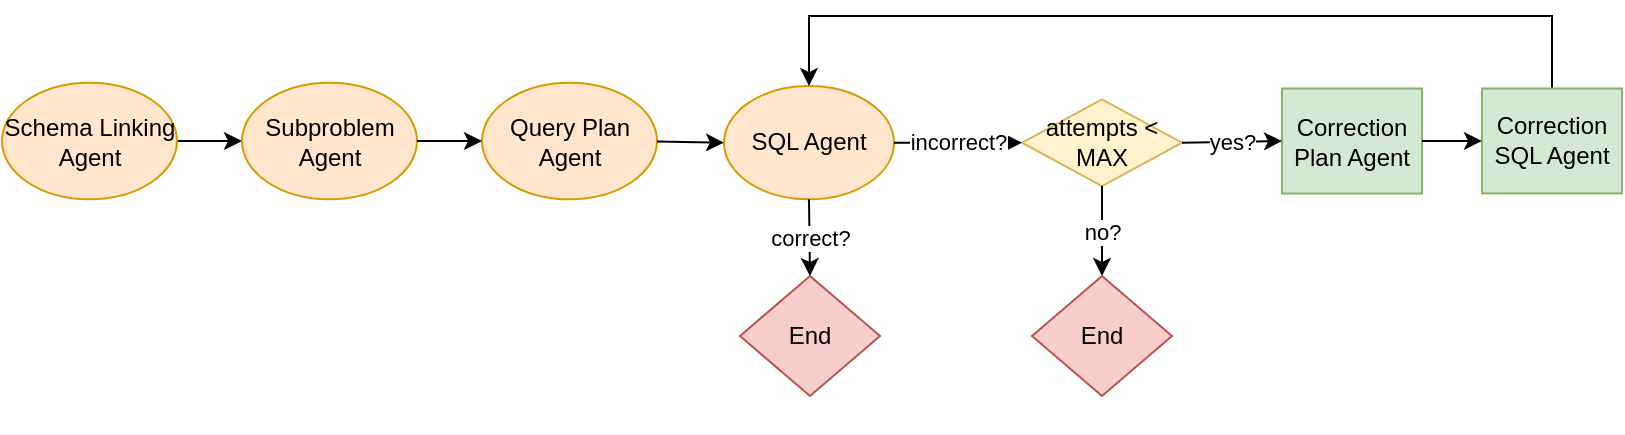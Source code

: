 <mxfile version="28.0.9">
  <diagram name="Page-1" id="KUHeG2YJhZGARFXUKpgu">
    <mxGraphModel dx="1501" dy="782" grid="1" gridSize="10" guides="1" tooltips="1" connect="1" arrows="1" fold="1" page="1" pageScale="1" pageWidth="827" pageHeight="1169" math="0" shadow="0">
      <root>
        <mxCell id="0" />
        <mxCell id="1" parent="0" />
        <mxCell id="Dt2Pq7TiJWF1IqFh8Ku9-4" style="edgeStyle=orthogonalEdgeStyle;rounded=0;orthogonalLoop=1;jettySize=auto;html=1;exitX=1;exitY=0.5;exitDx=0;exitDy=0;entryX=0;entryY=0.5;entryDx=0;entryDy=0;" edge="1" parent="1" source="A5hMh4T1yK6n7D5G-u22" target="A5hMh4T1yK6n7D5G-u24">
          <mxGeometry relative="1" as="geometry" />
        </mxCell>
        <mxCell id="A5hMh4T1yK6n7D5G-u22" value="Schema Linking Agent" style="ellipse;whiteSpace=wrap;html=1;aspect=fixed;fillColor=#ffe6cc;strokeColor=#d79b00;" vertex="1" parent="1">
          <mxGeometry x="10" y="153.34" width="87.5" height="58.33" as="geometry" />
        </mxCell>
        <mxCell id="A5hMh4T1yK6n7D5G-u24" value="Subproblem Agent" style="ellipse;whiteSpace=wrap;html=1;aspect=fixed;fillColor=#ffe6cc;strokeColor=#d79b00;" vertex="1" parent="1">
          <mxGeometry x="130" y="153.34" width="87.5" height="58.33" as="geometry" />
        </mxCell>
        <mxCell id="A5hMh4T1yK6n7D5G-u25" value="Query Plan Agent" style="ellipse;whiteSpace=wrap;html=1;aspect=fixed;fillColor=#ffe6cc;strokeColor=#d79b00;" vertex="1" parent="1">
          <mxGeometry x="250" y="153.34" width="87.5" height="58.33" as="geometry" />
        </mxCell>
        <mxCell id="A5hMh4T1yK6n7D5G-u26" value="SQL Agent" style="ellipse;whiteSpace=wrap;html=1;aspect=fixed;fillColor=#ffe6cc;strokeColor=#d79b00;" vertex="1" parent="1">
          <mxGeometry x="371" y="155.01" width="84.99" height="56.66" as="geometry" />
        </mxCell>
        <mxCell id="A5hMh4T1yK6n7D5G-u29" value="" style="endArrow=classic;html=1;rounded=0;entryX=0;entryY=0.5;entryDx=0;entryDy=0;" edge="1" parent="1" source="A5hMh4T1yK6n7D5G-u24" target="A5hMh4T1yK6n7D5G-u25">
          <mxGeometry width="50" height="50" relative="1" as="geometry">
            <mxPoint x="340" y="170" as="sourcePoint" />
            <mxPoint x="390" y="170" as="targetPoint" />
          </mxGeometry>
        </mxCell>
        <mxCell id="A5hMh4T1yK6n7D5G-u30" value="" style="endArrow=classic;html=1;rounded=0;entryX=0;entryY=0.5;entryDx=0;entryDy=0;" edge="1" parent="1" source="A5hMh4T1yK6n7D5G-u25" target="A5hMh4T1yK6n7D5G-u26">
          <mxGeometry width="50" height="50" relative="1" as="geometry">
            <mxPoint x="520" y="170" as="sourcePoint" />
            <mxPoint x="570" y="170" as="targetPoint" />
          </mxGeometry>
        </mxCell>
        <mxCell id="A5hMh4T1yK6n7D5G-u31" value="End" style="rhombus;whiteSpace=wrap;html=1;fillColor=#f8cecc;strokeColor=#b85450;" vertex="1" parent="1">
          <mxGeometry x="379" y="250" width="70" height="60" as="geometry" />
        </mxCell>
        <mxCell id="A5hMh4T1yK6n7D5G-u32" value="correct?" style="endArrow=classic;html=1;rounded=0;exitX=0.5;exitY=1;exitDx=0;exitDy=0;entryX=0.5;entryY=0;entryDx=0;entryDy=0;" edge="1" parent="1" source="A5hMh4T1yK6n7D5G-u26" target="A5hMh4T1yK6n7D5G-u31">
          <mxGeometry width="50" height="50" relative="1" as="geometry">
            <mxPoint x="630" y="220" as="sourcePoint" />
            <mxPoint x="680" y="270" as="targetPoint" />
          </mxGeometry>
        </mxCell>
        <mxCell id="A5hMh4T1yK6n7D5G-u33" value="attempts &amp;lt; MAX" style="rhombus;whiteSpace=wrap;html=1;fillColor=#fff2cc;strokeColor=#d6b656;" vertex="1" parent="1">
          <mxGeometry x="520" y="161.67" width="80" height="43.34" as="geometry" />
        </mxCell>
        <mxCell id="A5hMh4T1yK6n7D5G-u34" value="incorrect?" style="endArrow=classic;html=1;rounded=0;exitX=1;exitY=0.5;exitDx=0;exitDy=0;entryX=0;entryY=0.5;entryDx=0;entryDy=0;" edge="1" parent="1" source="A5hMh4T1yK6n7D5G-u26" target="A5hMh4T1yK6n7D5G-u33">
          <mxGeometry width="50" height="50" relative="1" as="geometry">
            <mxPoint x="700" y="170" as="sourcePoint" />
            <mxPoint x="750" y="170" as="targetPoint" />
          </mxGeometry>
        </mxCell>
        <mxCell id="A5hMh4T1yK6n7D5G-u36" value="no?" style="endArrow=classic;html=1;rounded=0;exitX=0.5;exitY=1;exitDx=0;exitDy=0;entryX=0.5;entryY=0;entryDx=0;entryDy=0;" edge="1" parent="1" source="A5hMh4T1yK6n7D5G-u33" target="Dt2Pq7TiJWF1IqFh8Ku9-6">
          <mxGeometry width="50" height="50" relative="1" as="geometry">
            <mxPoint x="820" y="230" as="sourcePoint" />
            <mxPoint x="565" y="260" as="targetPoint" />
            <Array as="points">
              <mxPoint x="560" y="250" />
            </Array>
          </mxGeometry>
        </mxCell>
        <mxCell id="A5hMh4T1yK6n7D5G-u37" value="Correction Plan Agent" style="rounded=0;whiteSpace=wrap;html=1;fillColor=#d5e8d4;strokeColor=#82b366;" vertex="1" parent="1">
          <mxGeometry x="650" y="156.25" width="70" height="52.51" as="geometry" />
        </mxCell>
        <mxCell id="A5hMh4T1yK6n7D5G-u38" value="yes?" style="endArrow=classic;html=1;rounded=0;exitX=1;exitY=0.5;exitDx=0;exitDy=0;entryX=0;entryY=0.5;entryDx=0;entryDy=0;" edge="1" parent="1" source="A5hMh4T1yK6n7D5G-u33" target="A5hMh4T1yK6n7D5G-u37">
          <mxGeometry width="50" height="50" relative="1" as="geometry">
            <mxPoint x="900" y="170" as="sourcePoint" />
            <mxPoint x="950" y="170" as="targetPoint" />
          </mxGeometry>
        </mxCell>
        <mxCell id="Dt2Pq7TiJWF1IqFh8Ku9-5" style="edgeStyle=orthogonalEdgeStyle;rounded=0;orthogonalLoop=1;jettySize=auto;html=1;exitX=0.5;exitY=0;exitDx=0;exitDy=0;entryX=0.5;entryY=0;entryDx=0;entryDy=0;" edge="1" parent="1" source="A5hMh4T1yK6n7D5G-u39" target="A5hMh4T1yK6n7D5G-u26">
          <mxGeometry relative="1" as="geometry">
            <Array as="points">
              <mxPoint x="785" y="120" />
              <mxPoint x="414" y="120" />
            </Array>
          </mxGeometry>
        </mxCell>
        <mxCell id="A5hMh4T1yK6n7D5G-u39" value="Correction SQL Agent" style="rounded=0;whiteSpace=wrap;html=1;fillColor=#d5e8d4;strokeColor=#82b366;" vertex="1" parent="1">
          <mxGeometry x="750" y="156.25" width="70" height="52.44" as="geometry" />
        </mxCell>
        <mxCell id="A5hMh4T1yK6n7D5G-u40" value="" style="endArrow=classic;html=1;rounded=0;exitX=1;exitY=0.5;exitDx=0;exitDy=0;entryX=0;entryY=0.5;entryDx=0;entryDy=0;" edge="1" parent="1" source="A5hMh4T1yK6n7D5G-u37" target="A5hMh4T1yK6n7D5G-u39">
          <mxGeometry width="50" height="50" relative="1" as="geometry">
            <mxPoint x="1100" y="170" as="sourcePoint" />
            <mxPoint x="1150" y="170" as="targetPoint" />
          </mxGeometry>
        </mxCell>
        <mxCell id="Dt2Pq7TiJWF1IqFh8Ku9-1" style="edgeStyle=orthogonalEdgeStyle;rounded=0;orthogonalLoop=1;jettySize=auto;html=1;exitX=0.5;exitY=1;exitDx=0;exitDy=0;" edge="1" parent="1">
          <mxGeometry relative="1" as="geometry">
            <mxPoint x="565" y="320" as="sourcePoint" />
            <mxPoint x="565" y="320" as="targetPoint" />
          </mxGeometry>
        </mxCell>
        <mxCell id="Dt2Pq7TiJWF1IqFh8Ku9-6" value="End" style="rhombus;whiteSpace=wrap;html=1;fillColor=#f8cecc;strokeColor=#b85450;" vertex="1" parent="1">
          <mxGeometry x="525" y="250" width="70" height="60" as="geometry" />
        </mxCell>
      </root>
    </mxGraphModel>
  </diagram>
</mxfile>
